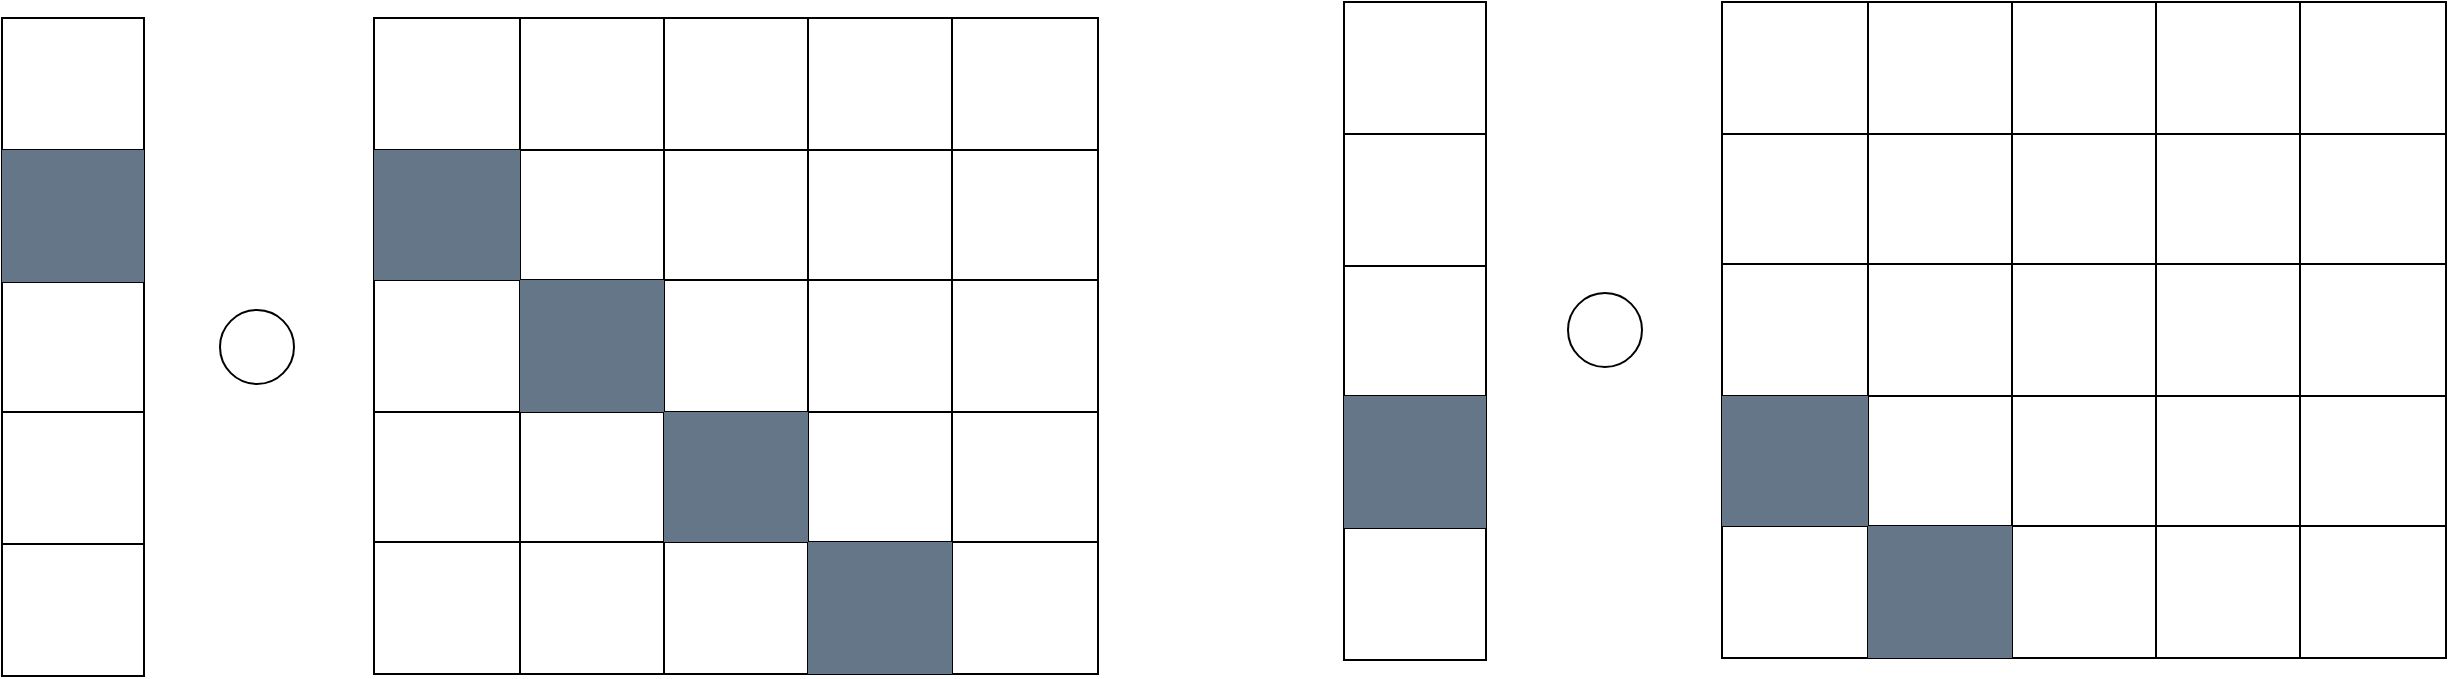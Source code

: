 <mxfile version="24.4.0" type="github">
  <diagram name="Page-1" id="IqNj36Zu_kX8CTcl1zhe">
    <mxGraphModel dx="2487" dy="493" grid="0" gridSize="10" guides="1" tooltips="1" connect="1" arrows="1" fold="1" page="0" pageScale="1" pageWidth="850" pageHeight="1100" math="1" shadow="0">
      <root>
        <mxCell id="0" />
        <mxCell id="1" parent="0" />
        <mxCell id="38Q99OW14iY6zfwDgIN2-242" value="" style="shape=table;startSize=0;container=1;collapsible=0;childLayout=tableLayout;" parent="1" vertex="1">
          <mxGeometry x="114" y="682" width="362" height="328" as="geometry" />
        </mxCell>
        <mxCell id="38Q99OW14iY6zfwDgIN2-243" value="" style="shape=tableRow;horizontal=0;startSize=0;swimlaneHead=0;swimlaneBody=0;strokeColor=inherit;top=0;left=0;bottom=0;right=0;collapsible=0;dropTarget=0;fillColor=none;points=[[0,0.5],[1,0.5]];portConstraint=eastwest;" parent="38Q99OW14iY6zfwDgIN2-242" vertex="1">
          <mxGeometry width="362" height="66" as="geometry" />
        </mxCell>
        <mxCell id="38Q99OW14iY6zfwDgIN2-244" value="" style="shape=partialRectangle;html=1;whiteSpace=wrap;connectable=0;strokeColor=inherit;overflow=hidden;fillColor=none;top=0;left=0;bottom=0;right=0;pointerEvents=1;" parent="38Q99OW14iY6zfwDgIN2-243" vertex="1">
          <mxGeometry width="73" height="66" as="geometry">
            <mxRectangle width="73" height="66" as="alternateBounds" />
          </mxGeometry>
        </mxCell>
        <mxCell id="38Q99OW14iY6zfwDgIN2-245" value="" style="shape=partialRectangle;html=1;whiteSpace=wrap;connectable=0;strokeColor=inherit;overflow=hidden;fillColor=none;top=0;left=0;bottom=0;right=0;pointerEvents=1;" parent="38Q99OW14iY6zfwDgIN2-243" vertex="1">
          <mxGeometry x="73" width="72" height="66" as="geometry">
            <mxRectangle width="72" height="66" as="alternateBounds" />
          </mxGeometry>
        </mxCell>
        <mxCell id="38Q99OW14iY6zfwDgIN2-246" value="" style="shape=partialRectangle;html=1;whiteSpace=wrap;connectable=0;strokeColor=inherit;overflow=hidden;fillColor=none;top=0;left=0;bottom=0;right=0;pointerEvents=1;" parent="38Q99OW14iY6zfwDgIN2-243" vertex="1">
          <mxGeometry x="145" width="72" height="66" as="geometry">
            <mxRectangle width="72" height="66" as="alternateBounds" />
          </mxGeometry>
        </mxCell>
        <mxCell id="38Q99OW14iY6zfwDgIN2-247" value="" style="shape=partialRectangle;html=1;whiteSpace=wrap;connectable=0;strokeColor=inherit;overflow=hidden;fillColor=none;top=0;left=0;bottom=0;right=0;pointerEvents=1;" parent="38Q99OW14iY6zfwDgIN2-243" vertex="1">
          <mxGeometry x="217" width="72" height="66" as="geometry">
            <mxRectangle width="72" height="66" as="alternateBounds" />
          </mxGeometry>
        </mxCell>
        <mxCell id="38Q99OW14iY6zfwDgIN2-248" value="" style="shape=partialRectangle;html=1;whiteSpace=wrap;connectable=0;strokeColor=inherit;overflow=hidden;fillColor=none;top=0;left=0;bottom=0;right=0;pointerEvents=1;" parent="38Q99OW14iY6zfwDgIN2-243" vertex="1">
          <mxGeometry x="289" width="73" height="66" as="geometry">
            <mxRectangle width="73" height="66" as="alternateBounds" />
          </mxGeometry>
        </mxCell>
        <mxCell id="38Q99OW14iY6zfwDgIN2-249" value="" style="shape=tableRow;horizontal=0;startSize=0;swimlaneHead=0;swimlaneBody=0;strokeColor=inherit;top=0;left=0;bottom=0;right=0;collapsible=0;dropTarget=0;fillColor=none;points=[[0,0.5],[1,0.5]];portConstraint=eastwest;" parent="38Q99OW14iY6zfwDgIN2-242" vertex="1">
          <mxGeometry y="66" width="362" height="65" as="geometry" />
        </mxCell>
        <mxCell id="38Q99OW14iY6zfwDgIN2-250" value="" style="shape=partialRectangle;html=1;whiteSpace=wrap;connectable=0;strokeColor=inherit;overflow=hidden;fillColor=none;top=0;left=0;bottom=0;right=0;pointerEvents=1;" parent="38Q99OW14iY6zfwDgIN2-249" vertex="1">
          <mxGeometry width="73" height="65" as="geometry">
            <mxRectangle width="73" height="65" as="alternateBounds" />
          </mxGeometry>
        </mxCell>
        <mxCell id="38Q99OW14iY6zfwDgIN2-251" value="" style="shape=partialRectangle;html=1;whiteSpace=wrap;connectable=0;strokeColor=inherit;overflow=hidden;fillColor=none;top=0;left=0;bottom=0;right=0;pointerEvents=1;" parent="38Q99OW14iY6zfwDgIN2-249" vertex="1">
          <mxGeometry x="73" width="72" height="65" as="geometry">
            <mxRectangle width="72" height="65" as="alternateBounds" />
          </mxGeometry>
        </mxCell>
        <mxCell id="38Q99OW14iY6zfwDgIN2-252" value="" style="shape=partialRectangle;html=1;whiteSpace=wrap;connectable=0;strokeColor=inherit;overflow=hidden;fillColor=none;top=0;left=0;bottom=0;right=0;pointerEvents=1;" parent="38Q99OW14iY6zfwDgIN2-249" vertex="1">
          <mxGeometry x="145" width="72" height="65" as="geometry">
            <mxRectangle width="72" height="65" as="alternateBounds" />
          </mxGeometry>
        </mxCell>
        <mxCell id="38Q99OW14iY6zfwDgIN2-253" value="" style="shape=partialRectangle;html=1;whiteSpace=wrap;connectable=0;strokeColor=inherit;overflow=hidden;fillColor=none;top=0;left=0;bottom=0;right=0;pointerEvents=1;" parent="38Q99OW14iY6zfwDgIN2-249" vertex="1">
          <mxGeometry x="217" width="72" height="65" as="geometry">
            <mxRectangle width="72" height="65" as="alternateBounds" />
          </mxGeometry>
        </mxCell>
        <mxCell id="38Q99OW14iY6zfwDgIN2-254" value="" style="shape=partialRectangle;html=1;whiteSpace=wrap;connectable=0;strokeColor=inherit;overflow=hidden;fillColor=none;top=0;left=0;bottom=0;right=0;pointerEvents=1;" parent="38Q99OW14iY6zfwDgIN2-249" vertex="1">
          <mxGeometry x="289" width="73" height="65" as="geometry">
            <mxRectangle width="73" height="65" as="alternateBounds" />
          </mxGeometry>
        </mxCell>
        <mxCell id="38Q99OW14iY6zfwDgIN2-255" value="" style="shape=tableRow;horizontal=0;startSize=0;swimlaneHead=0;swimlaneBody=0;strokeColor=inherit;top=0;left=0;bottom=0;right=0;collapsible=0;dropTarget=0;fillColor=none;points=[[0,0.5],[1,0.5]];portConstraint=eastwest;" parent="38Q99OW14iY6zfwDgIN2-242" vertex="1">
          <mxGeometry y="131" width="362" height="66" as="geometry" />
        </mxCell>
        <mxCell id="38Q99OW14iY6zfwDgIN2-256" value="" style="shape=partialRectangle;html=1;whiteSpace=wrap;connectable=0;strokeColor=inherit;overflow=hidden;fillColor=none;top=0;left=0;bottom=0;right=0;pointerEvents=1;" parent="38Q99OW14iY6zfwDgIN2-255" vertex="1">
          <mxGeometry width="73" height="66" as="geometry">
            <mxRectangle width="73" height="66" as="alternateBounds" />
          </mxGeometry>
        </mxCell>
        <mxCell id="38Q99OW14iY6zfwDgIN2-257" value="" style="shape=partialRectangle;html=1;whiteSpace=wrap;connectable=0;strokeColor=inherit;overflow=hidden;fillColor=none;top=0;left=0;bottom=0;right=0;pointerEvents=1;" parent="38Q99OW14iY6zfwDgIN2-255" vertex="1">
          <mxGeometry x="73" width="72" height="66" as="geometry">
            <mxRectangle width="72" height="66" as="alternateBounds" />
          </mxGeometry>
        </mxCell>
        <mxCell id="38Q99OW14iY6zfwDgIN2-258" value="" style="shape=partialRectangle;html=1;whiteSpace=wrap;connectable=0;strokeColor=inherit;overflow=hidden;fillColor=none;top=0;left=0;bottom=0;right=0;pointerEvents=1;" parent="38Q99OW14iY6zfwDgIN2-255" vertex="1">
          <mxGeometry x="145" width="72" height="66" as="geometry">
            <mxRectangle width="72" height="66" as="alternateBounds" />
          </mxGeometry>
        </mxCell>
        <mxCell id="38Q99OW14iY6zfwDgIN2-259" value="" style="shape=partialRectangle;html=1;whiteSpace=wrap;connectable=0;strokeColor=inherit;overflow=hidden;fillColor=none;top=0;left=0;bottom=0;right=0;pointerEvents=1;" parent="38Q99OW14iY6zfwDgIN2-255" vertex="1">
          <mxGeometry x="217" width="72" height="66" as="geometry">
            <mxRectangle width="72" height="66" as="alternateBounds" />
          </mxGeometry>
        </mxCell>
        <mxCell id="38Q99OW14iY6zfwDgIN2-260" value="" style="shape=partialRectangle;html=1;whiteSpace=wrap;connectable=0;strokeColor=inherit;overflow=hidden;fillColor=none;top=0;left=0;bottom=0;right=0;pointerEvents=1;" parent="38Q99OW14iY6zfwDgIN2-255" vertex="1">
          <mxGeometry x="289" width="73" height="66" as="geometry">
            <mxRectangle width="73" height="66" as="alternateBounds" />
          </mxGeometry>
        </mxCell>
        <mxCell id="38Q99OW14iY6zfwDgIN2-261" value="" style="shape=tableRow;horizontal=0;startSize=0;swimlaneHead=0;swimlaneBody=0;strokeColor=inherit;top=0;left=0;bottom=0;right=0;collapsible=0;dropTarget=0;fillColor=none;points=[[0,0.5],[1,0.5]];portConstraint=eastwest;" parent="38Q99OW14iY6zfwDgIN2-242" vertex="1">
          <mxGeometry y="197" width="362" height="65" as="geometry" />
        </mxCell>
        <mxCell id="38Q99OW14iY6zfwDgIN2-262" value="" style="shape=partialRectangle;html=1;whiteSpace=wrap;connectable=0;strokeColor=#314354;overflow=hidden;fillColor=#647687;top=0;left=0;bottom=0;right=0;pointerEvents=1;fontColor=#ffffff;" parent="38Q99OW14iY6zfwDgIN2-261" vertex="1">
          <mxGeometry width="73" height="65" as="geometry">
            <mxRectangle width="73" height="65" as="alternateBounds" />
          </mxGeometry>
        </mxCell>
        <mxCell id="38Q99OW14iY6zfwDgIN2-263" value="" style="shape=partialRectangle;html=1;whiteSpace=wrap;connectable=0;strokeColor=inherit;overflow=hidden;fillColor=none;top=0;left=0;bottom=0;right=0;pointerEvents=1;" parent="38Q99OW14iY6zfwDgIN2-261" vertex="1">
          <mxGeometry x="73" width="72" height="65" as="geometry">
            <mxRectangle width="72" height="65" as="alternateBounds" />
          </mxGeometry>
        </mxCell>
        <mxCell id="38Q99OW14iY6zfwDgIN2-264" value="" style="shape=partialRectangle;html=1;whiteSpace=wrap;connectable=0;strokeColor=inherit;overflow=hidden;fillColor=none;top=0;left=0;bottom=0;right=0;pointerEvents=1;" parent="38Q99OW14iY6zfwDgIN2-261" vertex="1">
          <mxGeometry x="145" width="72" height="65" as="geometry">
            <mxRectangle width="72" height="65" as="alternateBounds" />
          </mxGeometry>
        </mxCell>
        <mxCell id="38Q99OW14iY6zfwDgIN2-265" value="" style="shape=partialRectangle;html=1;whiteSpace=wrap;connectable=0;strokeColor=inherit;overflow=hidden;fillColor=none;top=0;left=0;bottom=0;right=0;pointerEvents=1;" parent="38Q99OW14iY6zfwDgIN2-261" vertex="1">
          <mxGeometry x="217" width="72" height="65" as="geometry">
            <mxRectangle width="72" height="65" as="alternateBounds" />
          </mxGeometry>
        </mxCell>
        <mxCell id="38Q99OW14iY6zfwDgIN2-266" value="" style="shape=partialRectangle;html=1;whiteSpace=wrap;connectable=0;strokeColor=inherit;overflow=hidden;fillColor=none;top=0;left=0;bottom=0;right=0;pointerEvents=1;" parent="38Q99OW14iY6zfwDgIN2-261" vertex="1">
          <mxGeometry x="289" width="73" height="65" as="geometry">
            <mxRectangle width="73" height="65" as="alternateBounds" />
          </mxGeometry>
        </mxCell>
        <mxCell id="38Q99OW14iY6zfwDgIN2-267" value="" style="shape=tableRow;horizontal=0;startSize=0;swimlaneHead=0;swimlaneBody=0;strokeColor=inherit;top=0;left=0;bottom=0;right=0;collapsible=0;dropTarget=0;fillColor=none;points=[[0,0.5],[1,0.5]];portConstraint=eastwest;" parent="38Q99OW14iY6zfwDgIN2-242" vertex="1">
          <mxGeometry y="262" width="362" height="66" as="geometry" />
        </mxCell>
        <mxCell id="38Q99OW14iY6zfwDgIN2-268" value="" style="shape=partialRectangle;html=1;whiteSpace=wrap;connectable=0;strokeColor=inherit;overflow=hidden;fillColor=none;top=0;left=0;bottom=0;right=0;pointerEvents=1;" parent="38Q99OW14iY6zfwDgIN2-267" vertex="1">
          <mxGeometry width="73" height="66" as="geometry">
            <mxRectangle width="73" height="66" as="alternateBounds" />
          </mxGeometry>
        </mxCell>
        <mxCell id="38Q99OW14iY6zfwDgIN2-269" value="" style="shape=partialRectangle;html=1;whiteSpace=wrap;connectable=0;strokeColor=#314354;overflow=hidden;fillColor=#647687;top=0;left=0;bottom=0;right=0;pointerEvents=1;fontColor=#ffffff;" parent="38Q99OW14iY6zfwDgIN2-267" vertex="1">
          <mxGeometry x="73" width="72" height="66" as="geometry">
            <mxRectangle width="72" height="66" as="alternateBounds" />
          </mxGeometry>
        </mxCell>
        <mxCell id="38Q99OW14iY6zfwDgIN2-270" value="" style="shape=partialRectangle;html=1;whiteSpace=wrap;connectable=0;strokeColor=inherit;overflow=hidden;fillColor=none;top=0;left=0;bottom=0;right=0;pointerEvents=1;" parent="38Q99OW14iY6zfwDgIN2-267" vertex="1">
          <mxGeometry x="145" width="72" height="66" as="geometry">
            <mxRectangle width="72" height="66" as="alternateBounds" />
          </mxGeometry>
        </mxCell>
        <mxCell id="38Q99OW14iY6zfwDgIN2-271" value="" style="shape=partialRectangle;html=1;whiteSpace=wrap;connectable=0;strokeColor=inherit;overflow=hidden;fillColor=none;top=0;left=0;bottom=0;right=0;pointerEvents=1;" parent="38Q99OW14iY6zfwDgIN2-267" vertex="1">
          <mxGeometry x="217" width="72" height="66" as="geometry">
            <mxRectangle width="72" height="66" as="alternateBounds" />
          </mxGeometry>
        </mxCell>
        <mxCell id="38Q99OW14iY6zfwDgIN2-272" value="" style="shape=partialRectangle;html=1;whiteSpace=wrap;connectable=0;strokeColor=inherit;overflow=hidden;fillColor=none;top=0;left=0;bottom=0;right=0;pointerEvents=1;" parent="38Q99OW14iY6zfwDgIN2-267" vertex="1">
          <mxGeometry x="289" width="73" height="66" as="geometry">
            <mxRectangle width="73" height="66" as="alternateBounds" />
          </mxGeometry>
        </mxCell>
        <mxCell id="38Q99OW14iY6zfwDgIN2-273" value="" style="shape=table;startSize=0;container=1;collapsible=0;childLayout=tableLayout;" parent="1" vertex="1">
          <mxGeometry x="-560" y="690" width="362" height="328" as="geometry" />
        </mxCell>
        <mxCell id="38Q99OW14iY6zfwDgIN2-274" value="" style="shape=tableRow;horizontal=0;startSize=0;swimlaneHead=0;swimlaneBody=0;strokeColor=inherit;top=0;left=0;bottom=0;right=0;collapsible=0;dropTarget=0;fillColor=none;points=[[0,0.5],[1,0.5]];portConstraint=eastwest;" parent="38Q99OW14iY6zfwDgIN2-273" vertex="1">
          <mxGeometry width="362" height="66" as="geometry" />
        </mxCell>
        <mxCell id="38Q99OW14iY6zfwDgIN2-275" value="" style="shape=partialRectangle;html=1;whiteSpace=wrap;connectable=0;strokeColor=inherit;overflow=hidden;fillColor=none;top=0;left=0;bottom=0;right=0;pointerEvents=1;" parent="38Q99OW14iY6zfwDgIN2-274" vertex="1">
          <mxGeometry width="73" height="66" as="geometry">
            <mxRectangle width="73" height="66" as="alternateBounds" />
          </mxGeometry>
        </mxCell>
        <mxCell id="38Q99OW14iY6zfwDgIN2-276" value="" style="shape=partialRectangle;html=1;whiteSpace=wrap;connectable=0;strokeColor=inherit;overflow=hidden;fillColor=none;top=0;left=0;bottom=0;right=0;pointerEvents=1;" parent="38Q99OW14iY6zfwDgIN2-274" vertex="1">
          <mxGeometry x="73" width="72" height="66" as="geometry">
            <mxRectangle width="72" height="66" as="alternateBounds" />
          </mxGeometry>
        </mxCell>
        <mxCell id="38Q99OW14iY6zfwDgIN2-277" value="" style="shape=partialRectangle;html=1;whiteSpace=wrap;connectable=0;strokeColor=inherit;overflow=hidden;fillColor=none;top=0;left=0;bottom=0;right=0;pointerEvents=1;" parent="38Q99OW14iY6zfwDgIN2-274" vertex="1">
          <mxGeometry x="145" width="72" height="66" as="geometry">
            <mxRectangle width="72" height="66" as="alternateBounds" />
          </mxGeometry>
        </mxCell>
        <mxCell id="38Q99OW14iY6zfwDgIN2-278" value="" style="shape=partialRectangle;html=1;whiteSpace=wrap;connectable=0;strokeColor=inherit;overflow=hidden;fillColor=none;top=0;left=0;bottom=0;right=0;pointerEvents=1;" parent="38Q99OW14iY6zfwDgIN2-274" vertex="1">
          <mxGeometry x="217" width="72" height="66" as="geometry">
            <mxRectangle width="72" height="66" as="alternateBounds" />
          </mxGeometry>
        </mxCell>
        <mxCell id="38Q99OW14iY6zfwDgIN2-279" value="" style="shape=partialRectangle;html=1;whiteSpace=wrap;connectable=0;strokeColor=inherit;overflow=hidden;fillColor=none;top=0;left=0;bottom=0;right=0;pointerEvents=1;" parent="38Q99OW14iY6zfwDgIN2-274" vertex="1">
          <mxGeometry x="289" width="73" height="66" as="geometry">
            <mxRectangle width="73" height="66" as="alternateBounds" />
          </mxGeometry>
        </mxCell>
        <mxCell id="38Q99OW14iY6zfwDgIN2-280" value="" style="shape=tableRow;horizontal=0;startSize=0;swimlaneHead=0;swimlaneBody=0;strokeColor=inherit;top=0;left=0;bottom=0;right=0;collapsible=0;dropTarget=0;fillColor=none;points=[[0,0.5],[1,0.5]];portConstraint=eastwest;" parent="38Q99OW14iY6zfwDgIN2-273" vertex="1">
          <mxGeometry y="66" width="362" height="65" as="geometry" />
        </mxCell>
        <mxCell id="38Q99OW14iY6zfwDgIN2-281" value="" style="shape=partialRectangle;html=1;whiteSpace=wrap;connectable=0;strokeColor=#314354;overflow=hidden;fillColor=#647687;top=0;left=0;bottom=0;right=0;pointerEvents=1;fontColor=#ffffff;" parent="38Q99OW14iY6zfwDgIN2-280" vertex="1">
          <mxGeometry width="73" height="65" as="geometry">
            <mxRectangle width="73" height="65" as="alternateBounds" />
          </mxGeometry>
        </mxCell>
        <mxCell id="38Q99OW14iY6zfwDgIN2-282" value="" style="shape=partialRectangle;html=1;whiteSpace=wrap;connectable=0;strokeColor=inherit;overflow=hidden;fillColor=none;top=0;left=0;bottom=0;right=0;pointerEvents=1;" parent="38Q99OW14iY6zfwDgIN2-280" vertex="1">
          <mxGeometry x="73" width="72" height="65" as="geometry">
            <mxRectangle width="72" height="65" as="alternateBounds" />
          </mxGeometry>
        </mxCell>
        <mxCell id="38Q99OW14iY6zfwDgIN2-283" value="" style="shape=partialRectangle;html=1;whiteSpace=wrap;connectable=0;strokeColor=inherit;overflow=hidden;fillColor=none;top=0;left=0;bottom=0;right=0;pointerEvents=1;" parent="38Q99OW14iY6zfwDgIN2-280" vertex="1">
          <mxGeometry x="145" width="72" height="65" as="geometry">
            <mxRectangle width="72" height="65" as="alternateBounds" />
          </mxGeometry>
        </mxCell>
        <mxCell id="38Q99OW14iY6zfwDgIN2-284" value="" style="shape=partialRectangle;html=1;whiteSpace=wrap;connectable=0;strokeColor=inherit;overflow=hidden;fillColor=none;top=0;left=0;bottom=0;right=0;pointerEvents=1;" parent="38Q99OW14iY6zfwDgIN2-280" vertex="1">
          <mxGeometry x="217" width="72" height="65" as="geometry">
            <mxRectangle width="72" height="65" as="alternateBounds" />
          </mxGeometry>
        </mxCell>
        <mxCell id="38Q99OW14iY6zfwDgIN2-285" value="" style="shape=partialRectangle;html=1;whiteSpace=wrap;connectable=0;strokeColor=inherit;overflow=hidden;fillColor=none;top=0;left=0;bottom=0;right=0;pointerEvents=1;" parent="38Q99OW14iY6zfwDgIN2-280" vertex="1">
          <mxGeometry x="289" width="73" height="65" as="geometry">
            <mxRectangle width="73" height="65" as="alternateBounds" />
          </mxGeometry>
        </mxCell>
        <mxCell id="38Q99OW14iY6zfwDgIN2-286" value="" style="shape=tableRow;horizontal=0;startSize=0;swimlaneHead=0;swimlaneBody=0;strokeColor=inherit;top=0;left=0;bottom=0;right=0;collapsible=0;dropTarget=0;fillColor=none;points=[[0,0.5],[1,0.5]];portConstraint=eastwest;" parent="38Q99OW14iY6zfwDgIN2-273" vertex="1">
          <mxGeometry y="131" width="362" height="66" as="geometry" />
        </mxCell>
        <mxCell id="38Q99OW14iY6zfwDgIN2-287" value="" style="shape=partialRectangle;html=1;whiteSpace=wrap;connectable=0;strokeColor=inherit;overflow=hidden;fillColor=none;top=0;left=0;bottom=0;right=0;pointerEvents=1;" parent="38Q99OW14iY6zfwDgIN2-286" vertex="1">
          <mxGeometry width="73" height="66" as="geometry">
            <mxRectangle width="73" height="66" as="alternateBounds" />
          </mxGeometry>
        </mxCell>
        <mxCell id="38Q99OW14iY6zfwDgIN2-288" value="" style="shape=partialRectangle;html=1;whiteSpace=wrap;connectable=0;strokeColor=#314354;overflow=hidden;fillColor=#647687;top=0;left=0;bottom=0;right=0;pointerEvents=1;fontColor=#ffffff;" parent="38Q99OW14iY6zfwDgIN2-286" vertex="1">
          <mxGeometry x="73" width="72" height="66" as="geometry">
            <mxRectangle width="72" height="66" as="alternateBounds" />
          </mxGeometry>
        </mxCell>
        <mxCell id="38Q99OW14iY6zfwDgIN2-289" value="" style="shape=partialRectangle;html=1;whiteSpace=wrap;connectable=0;strokeColor=inherit;overflow=hidden;fillColor=none;top=0;left=0;bottom=0;right=0;pointerEvents=1;" parent="38Q99OW14iY6zfwDgIN2-286" vertex="1">
          <mxGeometry x="145" width="72" height="66" as="geometry">
            <mxRectangle width="72" height="66" as="alternateBounds" />
          </mxGeometry>
        </mxCell>
        <mxCell id="38Q99OW14iY6zfwDgIN2-290" value="" style="shape=partialRectangle;html=1;whiteSpace=wrap;connectable=0;strokeColor=inherit;overflow=hidden;fillColor=none;top=0;left=0;bottom=0;right=0;pointerEvents=1;" parent="38Q99OW14iY6zfwDgIN2-286" vertex="1">
          <mxGeometry x="217" width="72" height="66" as="geometry">
            <mxRectangle width="72" height="66" as="alternateBounds" />
          </mxGeometry>
        </mxCell>
        <mxCell id="38Q99OW14iY6zfwDgIN2-291" value="" style="shape=partialRectangle;html=1;whiteSpace=wrap;connectable=0;strokeColor=inherit;overflow=hidden;fillColor=none;top=0;left=0;bottom=0;right=0;pointerEvents=1;" parent="38Q99OW14iY6zfwDgIN2-286" vertex="1">
          <mxGeometry x="289" width="73" height="66" as="geometry">
            <mxRectangle width="73" height="66" as="alternateBounds" />
          </mxGeometry>
        </mxCell>
        <mxCell id="38Q99OW14iY6zfwDgIN2-292" value="" style="shape=tableRow;horizontal=0;startSize=0;swimlaneHead=0;swimlaneBody=0;strokeColor=inherit;top=0;left=0;bottom=0;right=0;collapsible=0;dropTarget=0;fillColor=none;points=[[0,0.5],[1,0.5]];portConstraint=eastwest;" parent="38Q99OW14iY6zfwDgIN2-273" vertex="1">
          <mxGeometry y="197" width="362" height="65" as="geometry" />
        </mxCell>
        <mxCell id="38Q99OW14iY6zfwDgIN2-293" value="" style="shape=partialRectangle;html=1;whiteSpace=wrap;connectable=0;strokeColor=#314354;overflow=hidden;fillColor=none;top=0;left=0;bottom=0;right=0;pointerEvents=1;fontColor=#ffffff;" parent="38Q99OW14iY6zfwDgIN2-292" vertex="1">
          <mxGeometry width="73" height="65" as="geometry">
            <mxRectangle width="73" height="65" as="alternateBounds" />
          </mxGeometry>
        </mxCell>
        <mxCell id="38Q99OW14iY6zfwDgIN2-294" value="" style="shape=partialRectangle;html=1;whiteSpace=wrap;connectable=0;strokeColor=inherit;overflow=hidden;fillColor=none;top=0;left=0;bottom=0;right=0;pointerEvents=1;" parent="38Q99OW14iY6zfwDgIN2-292" vertex="1">
          <mxGeometry x="73" width="72" height="65" as="geometry">
            <mxRectangle width="72" height="65" as="alternateBounds" />
          </mxGeometry>
        </mxCell>
        <mxCell id="38Q99OW14iY6zfwDgIN2-295" value="" style="shape=partialRectangle;html=1;whiteSpace=wrap;connectable=0;strokeColor=#314354;overflow=hidden;fillColor=#647687;top=0;left=0;bottom=0;right=0;pointerEvents=1;fontColor=#ffffff;" parent="38Q99OW14iY6zfwDgIN2-292" vertex="1">
          <mxGeometry x="145" width="72" height="65" as="geometry">
            <mxRectangle width="72" height="65" as="alternateBounds" />
          </mxGeometry>
        </mxCell>
        <mxCell id="38Q99OW14iY6zfwDgIN2-296" value="" style="shape=partialRectangle;html=1;whiteSpace=wrap;connectable=0;strokeColor=inherit;overflow=hidden;fillColor=none;top=0;left=0;bottom=0;right=0;pointerEvents=1;" parent="38Q99OW14iY6zfwDgIN2-292" vertex="1">
          <mxGeometry x="217" width="72" height="65" as="geometry">
            <mxRectangle width="72" height="65" as="alternateBounds" />
          </mxGeometry>
        </mxCell>
        <mxCell id="38Q99OW14iY6zfwDgIN2-297" value="" style="shape=partialRectangle;html=1;whiteSpace=wrap;connectable=0;strokeColor=inherit;overflow=hidden;fillColor=none;top=0;left=0;bottom=0;right=0;pointerEvents=1;" parent="38Q99OW14iY6zfwDgIN2-292" vertex="1">
          <mxGeometry x="289" width="73" height="65" as="geometry">
            <mxRectangle width="73" height="65" as="alternateBounds" />
          </mxGeometry>
        </mxCell>
        <mxCell id="38Q99OW14iY6zfwDgIN2-298" value="" style="shape=tableRow;horizontal=0;startSize=0;swimlaneHead=0;swimlaneBody=0;strokeColor=inherit;top=0;left=0;bottom=0;right=0;collapsible=0;dropTarget=0;fillColor=none;points=[[0,0.5],[1,0.5]];portConstraint=eastwest;" parent="38Q99OW14iY6zfwDgIN2-273" vertex="1">
          <mxGeometry y="262" width="362" height="66" as="geometry" />
        </mxCell>
        <mxCell id="38Q99OW14iY6zfwDgIN2-299" value="" style="shape=partialRectangle;html=1;whiteSpace=wrap;connectable=0;strokeColor=inherit;overflow=hidden;fillColor=none;top=0;left=0;bottom=0;right=0;pointerEvents=1;" parent="38Q99OW14iY6zfwDgIN2-298" vertex="1">
          <mxGeometry width="73" height="66" as="geometry">
            <mxRectangle width="73" height="66" as="alternateBounds" />
          </mxGeometry>
        </mxCell>
        <mxCell id="38Q99OW14iY6zfwDgIN2-300" value="" style="shape=partialRectangle;html=1;whiteSpace=wrap;connectable=0;strokeColor=#314354;overflow=hidden;fillColor=none;top=0;left=0;bottom=0;right=0;pointerEvents=1;fontColor=#ffffff;" parent="38Q99OW14iY6zfwDgIN2-298" vertex="1">
          <mxGeometry x="73" width="72" height="66" as="geometry">
            <mxRectangle width="72" height="66" as="alternateBounds" />
          </mxGeometry>
        </mxCell>
        <mxCell id="38Q99OW14iY6zfwDgIN2-301" value="" style="shape=partialRectangle;html=1;whiteSpace=wrap;connectable=0;strokeColor=inherit;overflow=hidden;fillColor=none;top=0;left=0;bottom=0;right=0;pointerEvents=1;" parent="38Q99OW14iY6zfwDgIN2-298" vertex="1">
          <mxGeometry x="145" width="72" height="66" as="geometry">
            <mxRectangle width="72" height="66" as="alternateBounds" />
          </mxGeometry>
        </mxCell>
        <mxCell id="38Q99OW14iY6zfwDgIN2-302" value="" style="shape=partialRectangle;html=1;whiteSpace=wrap;connectable=0;strokeColor=#314354;overflow=hidden;fillColor=#647687;top=0;left=0;bottom=0;right=0;pointerEvents=1;fontColor=#ffffff;" parent="38Q99OW14iY6zfwDgIN2-298" vertex="1">
          <mxGeometry x="217" width="72" height="66" as="geometry">
            <mxRectangle width="72" height="66" as="alternateBounds" />
          </mxGeometry>
        </mxCell>
        <mxCell id="38Q99OW14iY6zfwDgIN2-303" value="" style="shape=partialRectangle;html=1;whiteSpace=wrap;connectable=0;strokeColor=inherit;overflow=hidden;fillColor=none;top=0;left=0;bottom=0;right=0;pointerEvents=1;" parent="38Q99OW14iY6zfwDgIN2-298" vertex="1">
          <mxGeometry x="289" width="73" height="66" as="geometry">
            <mxRectangle width="73" height="66" as="alternateBounds" />
          </mxGeometry>
        </mxCell>
        <mxCell id="38Q99OW14iY6zfwDgIN2-353" value="" style="shape=table;startSize=0;container=1;collapsible=0;childLayout=tableLayout;" parent="1" vertex="1">
          <mxGeometry x="-75" y="682" width="71" height="329" as="geometry" />
        </mxCell>
        <mxCell id="38Q99OW14iY6zfwDgIN2-354" value="" style="shape=tableRow;horizontal=0;startSize=0;swimlaneHead=0;swimlaneBody=0;strokeColor=inherit;top=0;left=0;bottom=0;right=0;collapsible=0;dropTarget=0;fillColor=none;points=[[0,0.5],[1,0.5]];portConstraint=eastwest;" parent="38Q99OW14iY6zfwDgIN2-353" vertex="1">
          <mxGeometry width="71" height="66" as="geometry" />
        </mxCell>
        <mxCell id="38Q99OW14iY6zfwDgIN2-355" value="" style="shape=partialRectangle;html=1;whiteSpace=wrap;connectable=0;strokeColor=inherit;overflow=hidden;fillColor=none;top=0;left=0;bottom=0;right=0;pointerEvents=1;fontSize=16;" parent="38Q99OW14iY6zfwDgIN2-354" vertex="1">
          <mxGeometry width="71" height="66" as="geometry">
            <mxRectangle width="71" height="66" as="alternateBounds" />
          </mxGeometry>
        </mxCell>
        <mxCell id="38Q99OW14iY6zfwDgIN2-356" value="" style="shape=tableRow;horizontal=0;startSize=0;swimlaneHead=0;swimlaneBody=0;strokeColor=inherit;top=0;left=0;bottom=0;right=0;collapsible=0;dropTarget=0;fillColor=none;points=[[0,0.5],[1,0.5]];portConstraint=eastwest;" parent="38Q99OW14iY6zfwDgIN2-353" vertex="1">
          <mxGeometry y="66" width="71" height="66" as="geometry" />
        </mxCell>
        <mxCell id="38Q99OW14iY6zfwDgIN2-357" value="" style="shape=partialRectangle;html=1;whiteSpace=wrap;connectable=0;strokeColor=inherit;overflow=hidden;fillColor=none;top=0;left=0;bottom=0;right=0;pointerEvents=1;fontSize=16;" parent="38Q99OW14iY6zfwDgIN2-356" vertex="1">
          <mxGeometry width="71" height="66" as="geometry">
            <mxRectangle width="71" height="66" as="alternateBounds" />
          </mxGeometry>
        </mxCell>
        <mxCell id="38Q99OW14iY6zfwDgIN2-358" value="" style="shape=tableRow;horizontal=0;startSize=0;swimlaneHead=0;swimlaneBody=0;strokeColor=inherit;top=0;left=0;bottom=0;right=0;collapsible=0;dropTarget=0;fillColor=none;points=[[0,0.5],[1,0.5]];portConstraint=eastwest;" parent="38Q99OW14iY6zfwDgIN2-353" vertex="1">
          <mxGeometry y="132" width="71" height="65" as="geometry" />
        </mxCell>
        <mxCell id="38Q99OW14iY6zfwDgIN2-359" value="" style="shape=partialRectangle;html=1;whiteSpace=wrap;connectable=0;strokeColor=inherit;overflow=hidden;fillColor=none;top=0;left=0;bottom=0;right=0;pointerEvents=1;fontSize=16;" parent="38Q99OW14iY6zfwDgIN2-358" vertex="1">
          <mxGeometry width="71" height="65" as="geometry">
            <mxRectangle width="71" height="65" as="alternateBounds" />
          </mxGeometry>
        </mxCell>
        <mxCell id="38Q99OW14iY6zfwDgIN2-360" value="" style="shape=tableRow;horizontal=0;startSize=0;swimlaneHead=0;swimlaneBody=0;strokeColor=inherit;top=0;left=0;bottom=0;right=0;collapsible=0;dropTarget=0;fillColor=none;points=[[0,0.5],[1,0.5]];portConstraint=eastwest;" parent="38Q99OW14iY6zfwDgIN2-353" vertex="1">
          <mxGeometry y="197" width="71" height="66" as="geometry" />
        </mxCell>
        <mxCell id="38Q99OW14iY6zfwDgIN2-361" value="" style="shape=partialRectangle;html=1;whiteSpace=wrap;connectable=0;strokeColor=#314354;overflow=hidden;fillColor=#647687;top=0;left=0;bottom=0;right=0;pointerEvents=1;fontSize=16;fontColor=#ffffff;" parent="38Q99OW14iY6zfwDgIN2-360" vertex="1">
          <mxGeometry width="71" height="66" as="geometry">
            <mxRectangle width="71" height="66" as="alternateBounds" />
          </mxGeometry>
        </mxCell>
        <mxCell id="38Q99OW14iY6zfwDgIN2-362" value="" style="shape=tableRow;horizontal=0;startSize=0;swimlaneHead=0;swimlaneBody=0;strokeColor=inherit;top=0;left=0;bottom=0;right=0;collapsible=0;dropTarget=0;fillColor=none;points=[[0,0.5],[1,0.5]];portConstraint=eastwest;" parent="38Q99OW14iY6zfwDgIN2-353" vertex="1">
          <mxGeometry y="263" width="71" height="66" as="geometry" />
        </mxCell>
        <mxCell id="38Q99OW14iY6zfwDgIN2-363" value="" style="shape=partialRectangle;html=1;whiteSpace=wrap;connectable=0;strokeColor=#314354;overflow=hidden;fillColor=none;top=0;left=0;bottom=0;right=0;pointerEvents=1;fontSize=16;fontColor=#ffffff;" parent="38Q99OW14iY6zfwDgIN2-362" vertex="1">
          <mxGeometry width="71" height="66" as="geometry">
            <mxRectangle width="71" height="66" as="alternateBounds" />
          </mxGeometry>
        </mxCell>
        <mxCell id="38Q99OW14iY6zfwDgIN2-364" value="" style="shape=table;startSize=0;container=1;collapsible=0;childLayout=tableLayout;fontSize=16;" parent="1" vertex="1">
          <mxGeometry x="-746" y="690" width="71" height="329" as="geometry" />
        </mxCell>
        <mxCell id="38Q99OW14iY6zfwDgIN2-365" value="" style="shape=tableRow;horizontal=0;startSize=0;swimlaneHead=0;swimlaneBody=0;strokeColor=inherit;top=0;left=0;bottom=0;right=0;collapsible=0;dropTarget=0;fillColor=none;points=[[0,0.5],[1,0.5]];portConstraint=eastwest;" parent="38Q99OW14iY6zfwDgIN2-364" vertex="1">
          <mxGeometry width="71" height="66" as="geometry" />
        </mxCell>
        <mxCell id="38Q99OW14iY6zfwDgIN2-366" value="" style="shape=partialRectangle;html=1;whiteSpace=wrap;connectable=0;strokeColor=inherit;overflow=hidden;fillColor=none;top=0;left=0;bottom=0;right=0;pointerEvents=1;fontSize=16;" parent="38Q99OW14iY6zfwDgIN2-365" vertex="1">
          <mxGeometry width="71" height="66" as="geometry">
            <mxRectangle width="71" height="66" as="alternateBounds" />
          </mxGeometry>
        </mxCell>
        <mxCell id="38Q99OW14iY6zfwDgIN2-367" value="" style="shape=tableRow;horizontal=0;startSize=0;swimlaneHead=0;swimlaneBody=0;strokeColor=inherit;top=0;left=0;bottom=0;right=0;collapsible=0;dropTarget=0;fillColor=none;points=[[0,0.5],[1,0.5]];portConstraint=eastwest;" parent="38Q99OW14iY6zfwDgIN2-364" vertex="1">
          <mxGeometry y="66" width="71" height="66" as="geometry" />
        </mxCell>
        <mxCell id="38Q99OW14iY6zfwDgIN2-368" value="" style="shape=partialRectangle;html=1;whiteSpace=wrap;connectable=0;strokeColor=#314354;overflow=hidden;fillColor=#647687;top=0;left=0;bottom=0;right=0;pointerEvents=1;fontSize=16;fontColor=#ffffff;" parent="38Q99OW14iY6zfwDgIN2-367" vertex="1">
          <mxGeometry width="71" height="66" as="geometry">
            <mxRectangle width="71" height="66" as="alternateBounds" />
          </mxGeometry>
        </mxCell>
        <mxCell id="38Q99OW14iY6zfwDgIN2-369" value="" style="shape=tableRow;horizontal=0;startSize=0;swimlaneHead=0;swimlaneBody=0;strokeColor=inherit;top=0;left=0;bottom=0;right=0;collapsible=0;dropTarget=0;fillColor=none;points=[[0,0.5],[1,0.5]];portConstraint=eastwest;" parent="38Q99OW14iY6zfwDgIN2-364" vertex="1">
          <mxGeometry y="132" width="71" height="65" as="geometry" />
        </mxCell>
        <mxCell id="38Q99OW14iY6zfwDgIN2-370" value="" style="shape=partialRectangle;html=1;whiteSpace=wrap;connectable=0;strokeColor=inherit;overflow=hidden;fillColor=none;top=0;left=0;bottom=0;right=0;pointerEvents=1;fontSize=16;" parent="38Q99OW14iY6zfwDgIN2-369" vertex="1">
          <mxGeometry width="71" height="65" as="geometry">
            <mxRectangle width="71" height="65" as="alternateBounds" />
          </mxGeometry>
        </mxCell>
        <mxCell id="38Q99OW14iY6zfwDgIN2-371" value="" style="shape=tableRow;horizontal=0;startSize=0;swimlaneHead=0;swimlaneBody=0;strokeColor=inherit;top=0;left=0;bottom=0;right=0;collapsible=0;dropTarget=0;fillColor=none;points=[[0,0.5],[1,0.5]];portConstraint=eastwest;" parent="38Q99OW14iY6zfwDgIN2-364" vertex="1">
          <mxGeometry y="197" width="71" height="66" as="geometry" />
        </mxCell>
        <mxCell id="38Q99OW14iY6zfwDgIN2-372" value="" style="shape=partialRectangle;html=1;whiteSpace=wrap;connectable=0;overflow=hidden;top=0;left=0;bottom=0;right=0;pointerEvents=1;fontSize=16;fillColor=none;" parent="38Q99OW14iY6zfwDgIN2-371" vertex="1">
          <mxGeometry width="71" height="66" as="geometry">
            <mxRectangle width="71" height="66" as="alternateBounds" />
          </mxGeometry>
        </mxCell>
        <mxCell id="38Q99OW14iY6zfwDgIN2-373" value="" style="shape=tableRow;horizontal=0;startSize=0;swimlaneHead=0;swimlaneBody=0;strokeColor=inherit;top=0;left=0;bottom=0;right=0;collapsible=0;dropTarget=0;fillColor=none;points=[[0,0.5],[1,0.5]];portConstraint=eastwest;" parent="38Q99OW14iY6zfwDgIN2-364" vertex="1">
          <mxGeometry y="263" width="71" height="66" as="geometry" />
        </mxCell>
        <mxCell id="38Q99OW14iY6zfwDgIN2-374" value="" style="shape=partialRectangle;html=1;whiteSpace=wrap;connectable=0;strokeColor=inherit;overflow=hidden;fillColor=none;top=0;left=0;bottom=0;right=0;pointerEvents=1;fontSize=16;" parent="38Q99OW14iY6zfwDgIN2-373" vertex="1">
          <mxGeometry width="71" height="66" as="geometry">
            <mxRectangle width="71" height="66" as="alternateBounds" />
          </mxGeometry>
        </mxCell>
        <mxCell id="38Q99OW14iY6zfwDgIN2-375" value="" style="ellipse;whiteSpace=wrap;html=1;aspect=fixed;" parent="1" vertex="1">
          <mxGeometry x="37" y="827.5" width="37" height="37" as="geometry" />
        </mxCell>
        <mxCell id="38Q99OW14iY6zfwDgIN2-376" value="" style="ellipse;whiteSpace=wrap;html=1;aspect=fixed;" parent="1" vertex="1">
          <mxGeometry x="-637" y="836" width="37" height="37" as="geometry" />
        </mxCell>
      </root>
    </mxGraphModel>
  </diagram>
</mxfile>
